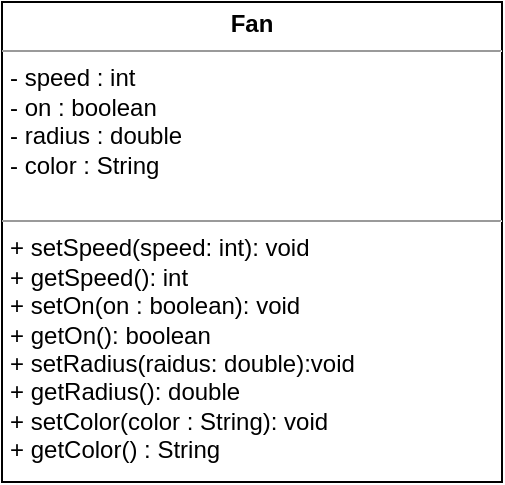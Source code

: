 <mxfile version="14.7.6" type="github">
  <diagram id="9NVFja_ASgwIshtsqPxl" name="Page-1">
    <mxGraphModel dx="782" dy="436" grid="1" gridSize="10" guides="1" tooltips="1" connect="1" arrows="1" fold="1" page="1" pageScale="1" pageWidth="827" pageHeight="1169" math="0" shadow="0">
      <root>
        <mxCell id="0" />
        <mxCell id="1" parent="0" />
        <mxCell id="k5Ln78vjONgBoiJL_7UR-1" value="&lt;p style=&quot;margin: 0px ; margin-top: 4px ; text-align: center&quot;&gt;&lt;b&gt;Fan&lt;/b&gt;&lt;/p&gt;&lt;hr size=&quot;1&quot;&gt;&lt;p style=&quot;margin: 0px ; margin-left: 4px&quot;&gt;- speed : int&lt;/p&gt;&lt;p style=&quot;margin: 0px ; margin-left: 4px&quot;&gt;- on : boolean&lt;/p&gt;&lt;p style=&quot;margin: 0px ; margin-left: 4px&quot;&gt;- radius : double&lt;/p&gt;&lt;p style=&quot;margin: 0px ; margin-left: 4px&quot;&gt;- color : String&lt;span style=&quot;white-space: pre&quot;&gt;	&lt;/span&gt;&lt;/p&gt;&amp;nbsp;&lt;hr size=&quot;1&quot;&gt;&lt;p style=&quot;margin: 0px ; margin-left: 4px&quot;&gt;+ setSpeed(speed: int): void&lt;/p&gt;&lt;p style=&quot;margin: 0px ; margin-left: 4px&quot;&gt;+ getSpeed(): int&lt;/p&gt;&lt;p style=&quot;margin: 0px ; margin-left: 4px&quot;&gt;+ setOn(on : boolean): void&lt;/p&gt;&lt;p style=&quot;margin: 0px ; margin-left: 4px&quot;&gt;+ getOn(): boolean&lt;/p&gt;&lt;p style=&quot;margin: 0px ; margin-left: 4px&quot;&gt;+ setRadius(raidus: double):void&lt;/p&gt;&lt;p style=&quot;margin: 0px ; margin-left: 4px&quot;&gt;+ getRadius(): double&lt;/p&gt;&lt;p style=&quot;margin: 0px ; margin-left: 4px&quot;&gt;+ setColor(color : String): void&lt;/p&gt;&lt;p style=&quot;margin: 0px ; margin-left: 4px&quot;&gt;+ getColor() : String&lt;/p&gt;&lt;p style=&quot;margin: 0px ; margin-left: 4px&quot;&gt;&lt;br&gt;&lt;/p&gt;" style="verticalAlign=top;align=left;overflow=fill;fontSize=12;fontFamily=Helvetica;html=1;" vertex="1" parent="1">
          <mxGeometry x="300" y="80" width="250" height="240" as="geometry" />
        </mxCell>
      </root>
    </mxGraphModel>
  </diagram>
</mxfile>
